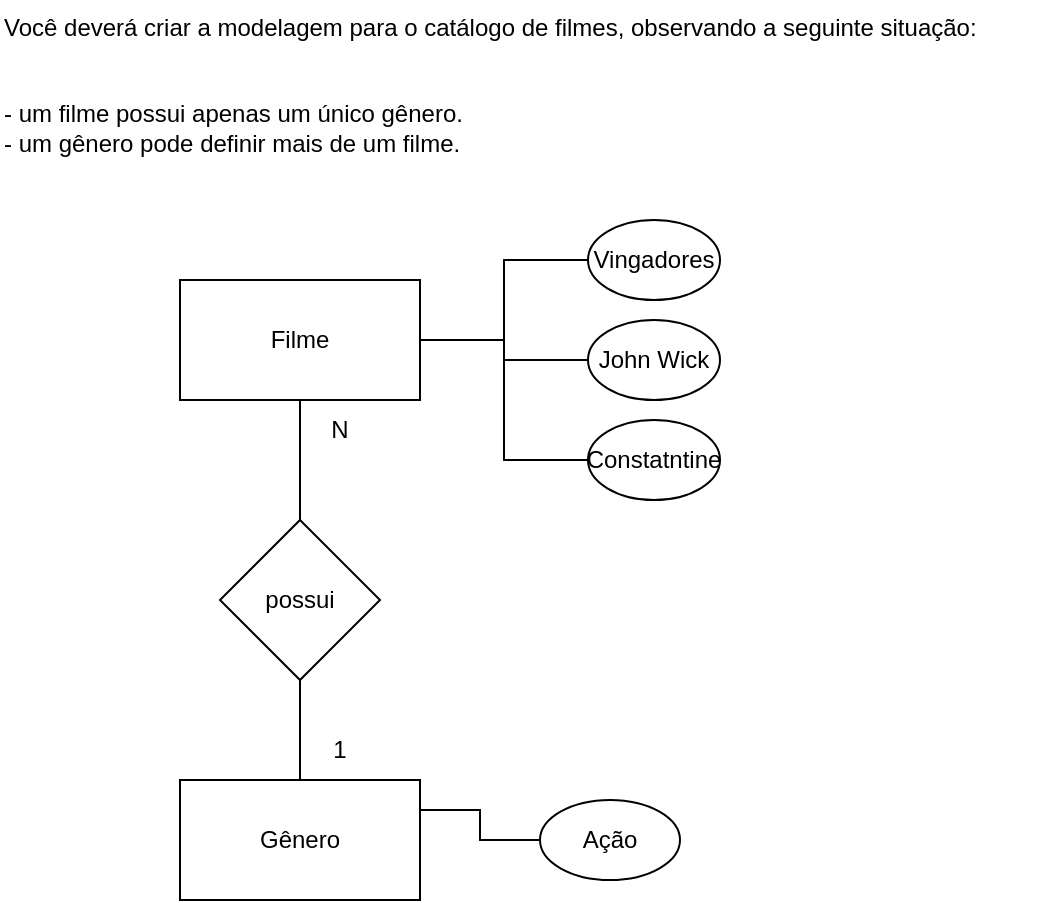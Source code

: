 <mxfile version="21.6.5" type="device">
  <diagram name="Página-1" id="V20cHk1rlWaq8SelJViR">
    <mxGraphModel dx="874" dy="478" grid="1" gridSize="10" guides="1" tooltips="1" connect="1" arrows="1" fold="1" page="1" pageScale="1" pageWidth="827" pageHeight="1169" math="0" shadow="0">
      <root>
        <mxCell id="0" />
        <mxCell id="1" parent="0" />
        <mxCell id="qgkxdRaN1x4EN75sdfEh-1" value="Você deverá criar a modelagem para o catálogo de filmes, observando a seguinte situação:&#xa;&#xa;&#xa;- um filme possui apenas um único gênero.&#xa;- um gênero pode definir mais de um filme." style="text;whiteSpace=wrap;" parent="1" vertex="1">
          <mxGeometry x="120" y="20" width="520" height="100" as="geometry" />
        </mxCell>
        <mxCell id="E0GS7mV2OciLkvAMQ9gW-7" style="edgeStyle=orthogonalEdgeStyle;rounded=0;orthogonalLoop=1;jettySize=auto;html=1;entryX=0;entryY=0.5;entryDx=0;entryDy=0;endArrow=none;endFill=0;" parent="1" source="E0GS7mV2OciLkvAMQ9gW-1" target="E0GS7mV2OciLkvAMQ9gW-4" edge="1">
          <mxGeometry relative="1" as="geometry" />
        </mxCell>
        <mxCell id="E0GS7mV2OciLkvAMQ9gW-8" style="edgeStyle=orthogonalEdgeStyle;rounded=0;orthogonalLoop=1;jettySize=auto;html=1;entryX=0;entryY=0.5;entryDx=0;entryDy=0;endArrow=none;endFill=0;" parent="1" source="E0GS7mV2OciLkvAMQ9gW-1" target="E0GS7mV2OciLkvAMQ9gW-5" edge="1">
          <mxGeometry relative="1" as="geometry" />
        </mxCell>
        <mxCell id="E0GS7mV2OciLkvAMQ9gW-9" style="edgeStyle=orthogonalEdgeStyle;rounded=0;orthogonalLoop=1;jettySize=auto;html=1;entryX=0;entryY=0.5;entryDx=0;entryDy=0;endArrow=none;endFill=0;" parent="1" source="E0GS7mV2OciLkvAMQ9gW-1" target="E0GS7mV2OciLkvAMQ9gW-6" edge="1">
          <mxGeometry relative="1" as="geometry" />
        </mxCell>
        <mxCell id="E0GS7mV2OciLkvAMQ9gW-10" style="edgeStyle=orthogonalEdgeStyle;rounded=0;orthogonalLoop=1;jettySize=auto;html=1;entryX=0.5;entryY=0;entryDx=0;entryDy=0;endArrow=none;endFill=0;" parent="1" source="E0GS7mV2OciLkvAMQ9gW-1" target="E0GS7mV2OciLkvAMQ9gW-2" edge="1">
          <mxGeometry relative="1" as="geometry" />
        </mxCell>
        <mxCell id="E0GS7mV2OciLkvAMQ9gW-1" value="Filme" style="rounded=0;whiteSpace=wrap;html=1;" parent="1" vertex="1">
          <mxGeometry x="210" y="160" width="120" height="60" as="geometry" />
        </mxCell>
        <mxCell id="E0GS7mV2OciLkvAMQ9gW-11" style="edgeStyle=orthogonalEdgeStyle;rounded=0;orthogonalLoop=1;jettySize=auto;html=1;entryX=0.5;entryY=0;entryDx=0;entryDy=0;endArrow=none;endFill=0;" parent="1" source="E0GS7mV2OciLkvAMQ9gW-2" target="E0GS7mV2OciLkvAMQ9gW-3" edge="1">
          <mxGeometry relative="1" as="geometry" />
        </mxCell>
        <mxCell id="E0GS7mV2OciLkvAMQ9gW-2" value="possui" style="rhombus;whiteSpace=wrap;html=1;" parent="1" vertex="1">
          <mxGeometry x="230" y="280" width="80" height="80" as="geometry" />
        </mxCell>
        <mxCell id="E0GS7mV2OciLkvAMQ9gW-3" value="Gênero" style="rounded=0;whiteSpace=wrap;html=1;" parent="1" vertex="1">
          <mxGeometry x="210" y="410" width="120" height="60" as="geometry" />
        </mxCell>
        <mxCell id="E0GS7mV2OciLkvAMQ9gW-4" value="Vingadores" style="ellipse;whiteSpace=wrap;html=1;" parent="1" vertex="1">
          <mxGeometry x="414" y="130" width="66" height="40" as="geometry" />
        </mxCell>
        <mxCell id="E0GS7mV2OciLkvAMQ9gW-5" value="John Wick" style="ellipse;whiteSpace=wrap;html=1;" parent="1" vertex="1">
          <mxGeometry x="414" y="180" width="66" height="40" as="geometry" />
        </mxCell>
        <mxCell id="E0GS7mV2OciLkvAMQ9gW-6" value="Constatntine" style="ellipse;whiteSpace=wrap;html=1;" parent="1" vertex="1">
          <mxGeometry x="414" y="230" width="66" height="40" as="geometry" />
        </mxCell>
        <mxCell id="E0GS7mV2OciLkvAMQ9gW-12" value="N" style="text;html=1;strokeColor=none;fillColor=none;align=center;verticalAlign=middle;whiteSpace=wrap;rounded=0;" parent="1" vertex="1">
          <mxGeometry x="270" y="220" width="40" height="30" as="geometry" />
        </mxCell>
        <mxCell id="E0GS7mV2OciLkvAMQ9gW-13" value="1" style="text;html=1;strokeColor=none;fillColor=none;align=center;verticalAlign=middle;whiteSpace=wrap;rounded=0;" parent="1" vertex="1">
          <mxGeometry x="270" y="380" width="40" height="30" as="geometry" />
        </mxCell>
        <mxCell id="E0GS7mV2OciLkvAMQ9gW-15" value="" style="edgeStyle=orthogonalEdgeStyle;rounded=0;orthogonalLoop=1;jettySize=auto;html=1;entryX=1;entryY=0.25;entryDx=0;entryDy=0;endArrow=none;endFill=0;" parent="1" source="E0GS7mV2OciLkvAMQ9gW-14" target="E0GS7mV2OciLkvAMQ9gW-3" edge="1">
          <mxGeometry relative="1" as="geometry" />
        </mxCell>
        <mxCell id="E0GS7mV2OciLkvAMQ9gW-14" value="Ação" style="ellipse;whiteSpace=wrap;html=1;" parent="1" vertex="1">
          <mxGeometry x="390" y="420" width="70" height="40" as="geometry" />
        </mxCell>
      </root>
    </mxGraphModel>
  </diagram>
</mxfile>
